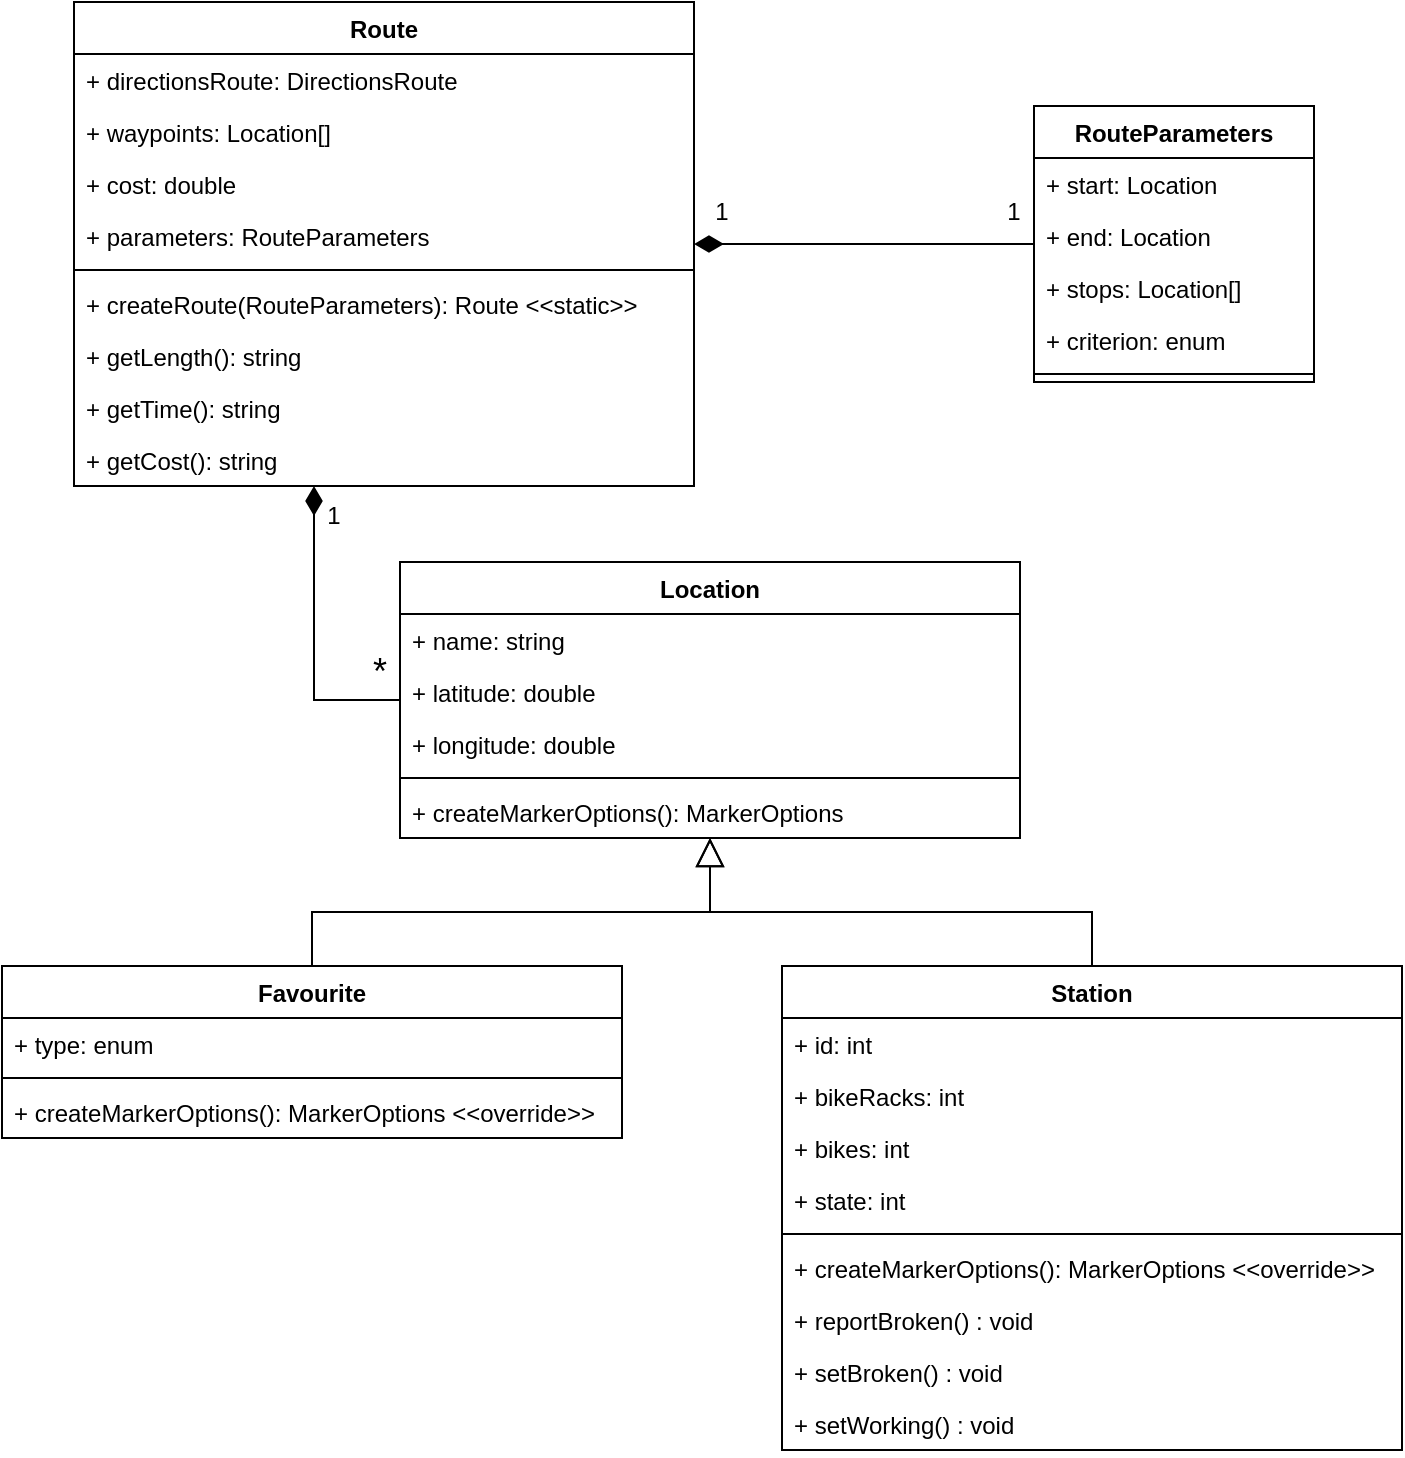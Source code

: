 <mxfile version="15.6.8" type="device"><diagram id="C5RBs43oDa-KdzZeNtuy" name="Page-1"><mxGraphModel dx="1422" dy="752" grid="1" gridSize="10" guides="1" tooltips="1" connect="1" arrows="1" fold="1" page="1" pageScale="1" pageWidth="827" pageHeight="1169" math="0" shadow="0"><root><mxCell id="WIyWlLk6GJQsqaUBKTNV-0"/><mxCell id="WIyWlLk6GJQsqaUBKTNV-1" parent="WIyWlLk6GJQsqaUBKTNV-0"/><mxCell id="2iFOGh2o6Uc4nREv85gw-3" value="Location" style="swimlane;fontStyle=1;align=center;verticalAlign=top;childLayout=stackLayout;horizontal=1;startSize=26;horizontalStack=0;resizeParent=1;resizeParentMax=0;resizeLast=0;collapsible=1;marginBottom=0;" parent="WIyWlLk6GJQsqaUBKTNV-1" vertex="1"><mxGeometry x="263" y="370" width="310" height="138" as="geometry"/></mxCell><mxCell id="2iFOGh2o6Uc4nREv85gw-4" value="+ name: string&#xA;" style="text;strokeColor=none;fillColor=none;align=left;verticalAlign=top;spacingLeft=4;spacingRight=4;overflow=hidden;rotatable=0;points=[[0,0.5],[1,0.5]];portConstraint=eastwest;" parent="2iFOGh2o6Uc4nREv85gw-3" vertex="1"><mxGeometry y="26" width="310" height="26" as="geometry"/></mxCell><mxCell id="2iFOGh2o6Uc4nREv85gw-9" value="+ latitude: double&#xA;" style="text;strokeColor=none;fillColor=none;align=left;verticalAlign=top;spacingLeft=4;spacingRight=4;overflow=hidden;rotatable=0;points=[[0,0.5],[1,0.5]];portConstraint=eastwest;" parent="2iFOGh2o6Uc4nREv85gw-3" vertex="1"><mxGeometry y="52" width="310" height="26" as="geometry"/></mxCell><mxCell id="2iFOGh2o6Uc4nREv85gw-7" value="+ longitude: double&#xA;" style="text;strokeColor=none;fillColor=none;align=left;verticalAlign=top;spacingLeft=4;spacingRight=4;overflow=hidden;rotatable=0;points=[[0,0.5],[1,0.5]];portConstraint=eastwest;" parent="2iFOGh2o6Uc4nREv85gw-3" vertex="1"><mxGeometry y="78" width="310" height="26" as="geometry"/></mxCell><mxCell id="2iFOGh2o6Uc4nREv85gw-5" value="" style="line;strokeWidth=1;fillColor=none;align=left;verticalAlign=middle;spacingTop=-1;spacingLeft=3;spacingRight=3;rotatable=0;labelPosition=right;points=[];portConstraint=eastwest;" parent="2iFOGh2o6Uc4nREv85gw-3" vertex="1"><mxGeometry y="104" width="310" height="8" as="geometry"/></mxCell><mxCell id="2iFOGh2o6Uc4nREv85gw-42" value="+ createMarkerOptions(): MarkerOptions" style="text;strokeColor=none;fillColor=none;align=left;verticalAlign=top;spacingLeft=4;spacingRight=4;overflow=hidden;rotatable=0;points=[[0,0.5],[1,0.5]];portConstraint=eastwest;" parent="2iFOGh2o6Uc4nREv85gw-3" vertex="1"><mxGeometry y="112" width="310" height="26" as="geometry"/></mxCell><mxCell id="2iFOGh2o6Uc4nREv85gw-59" style="edgeStyle=orthogonalEdgeStyle;rounded=0;orthogonalLoop=1;jettySize=auto;html=1;exitX=0.5;exitY=0;exitDx=0;exitDy=0;fontSize=12;endArrow=block;endFill=0;endSize=12;" parent="WIyWlLk6GJQsqaUBKTNV-1" source="2iFOGh2o6Uc4nREv85gw-10" target="2iFOGh2o6Uc4nREv85gw-3" edge="1"><mxGeometry relative="1" as="geometry"/></mxCell><mxCell id="2iFOGh2o6Uc4nREv85gw-10" value="Station" style="swimlane;fontStyle=1;align=center;verticalAlign=top;childLayout=stackLayout;horizontal=1;startSize=26;horizontalStack=0;resizeParent=1;resizeParentMax=0;resizeLast=0;collapsible=1;marginBottom=0;" parent="WIyWlLk6GJQsqaUBKTNV-1" vertex="1"><mxGeometry x="454" y="572" width="310" height="242" as="geometry"/></mxCell><mxCell id="2iFOGh2o6Uc4nREv85gw-33" value="+ id: int&#xA;" style="text;strokeColor=none;fillColor=none;align=left;verticalAlign=top;spacingLeft=4;spacingRight=4;overflow=hidden;rotatable=0;points=[[0,0.5],[1,0.5]];portConstraint=eastwest;" parent="2iFOGh2o6Uc4nREv85gw-10" vertex="1"><mxGeometry y="26" width="310" height="26" as="geometry"/></mxCell><mxCell id="2iFOGh2o6Uc4nREv85gw-11" value="+ bikeRacks: int" style="text;strokeColor=none;fillColor=none;align=left;verticalAlign=top;spacingLeft=4;spacingRight=4;overflow=hidden;rotatable=0;points=[[0,0.5],[1,0.5]];portConstraint=eastwest;" parent="2iFOGh2o6Uc4nREv85gw-10" vertex="1"><mxGeometry y="52" width="310" height="26" as="geometry"/></mxCell><mxCell id="2iFOGh2o6Uc4nREv85gw-16" value="+ bikes: int" style="text;strokeColor=none;fillColor=none;align=left;verticalAlign=top;spacingLeft=4;spacingRight=4;overflow=hidden;rotatable=0;points=[[0,0.5],[1,0.5]];portConstraint=eastwest;" parent="2iFOGh2o6Uc4nREv85gw-10" vertex="1"><mxGeometry y="78" width="310" height="26" as="geometry"/></mxCell><mxCell id="2iFOGh2o6Uc4nREv85gw-35" value="+ state: int" style="text;strokeColor=none;fillColor=none;align=left;verticalAlign=top;spacingLeft=4;spacingRight=4;overflow=hidden;rotatable=0;points=[[0,0.5],[1,0.5]];portConstraint=eastwest;" parent="2iFOGh2o6Uc4nREv85gw-10" vertex="1"><mxGeometry y="104" width="310" height="26" as="geometry"/></mxCell><mxCell id="2iFOGh2o6Uc4nREv85gw-14" value="" style="line;strokeWidth=1;fillColor=none;align=left;verticalAlign=middle;spacingTop=-1;spacingLeft=3;spacingRight=3;rotatable=0;labelPosition=right;points=[];portConstraint=eastwest;" parent="2iFOGh2o6Uc4nREv85gw-10" vertex="1"><mxGeometry y="130" width="310" height="8" as="geometry"/></mxCell><mxCell id="2iFOGh2o6Uc4nREv85gw-57" value="+ createMarkerOptions(): MarkerOptions &lt;&lt;override&gt;&gt;" style="text;strokeColor=none;fillColor=none;align=left;verticalAlign=top;spacingLeft=4;spacingRight=4;overflow=hidden;rotatable=0;points=[[0,0.5],[1,0.5]];portConstraint=eastwest;" parent="2iFOGh2o6Uc4nREv85gw-10" vertex="1"><mxGeometry y="138" width="310" height="26" as="geometry"/></mxCell><mxCell id="2iFOGh2o6Uc4nREv85gw-15" value="+ reportBroken() : void" style="text;strokeColor=none;fillColor=none;align=left;verticalAlign=top;spacingLeft=4;spacingRight=4;overflow=hidden;rotatable=0;points=[[0,0.5],[1,0.5]];portConstraint=eastwest;" parent="2iFOGh2o6Uc4nREv85gw-10" vertex="1"><mxGeometry y="164" width="310" height="26" as="geometry"/></mxCell><mxCell id="2iFOGh2o6Uc4nREv85gw-18" value="+ setBroken() : void" style="text;strokeColor=none;fillColor=none;align=left;verticalAlign=top;spacingLeft=4;spacingRight=4;overflow=hidden;rotatable=0;points=[[0,0.5],[1,0.5]];portConstraint=eastwest;" parent="2iFOGh2o6Uc4nREv85gw-10" vertex="1"><mxGeometry y="190" width="310" height="26" as="geometry"/></mxCell><mxCell id="2iFOGh2o6Uc4nREv85gw-19" value="+ setWorking() : void" style="text;strokeColor=none;fillColor=none;align=left;verticalAlign=top;spacingLeft=4;spacingRight=4;overflow=hidden;rotatable=0;points=[[0,0.5],[1,0.5]];portConstraint=eastwest;" parent="2iFOGh2o6Uc4nREv85gw-10" vertex="1"><mxGeometry y="216" width="310" height="26" as="geometry"/></mxCell><mxCell id="2iFOGh2o6Uc4nREv85gw-58" style="edgeStyle=orthogonalEdgeStyle;rounded=0;orthogonalLoop=1;jettySize=auto;html=1;exitX=0.5;exitY=0;exitDx=0;exitDy=0;fontSize=12;endArrow=block;endFill=0;endSize=12;" parent="WIyWlLk6GJQsqaUBKTNV-1" source="2iFOGh2o6Uc4nREv85gw-21" target="2iFOGh2o6Uc4nREv85gw-3" edge="1"><mxGeometry relative="1" as="geometry"/></mxCell><mxCell id="2iFOGh2o6Uc4nREv85gw-21" value="Favourite" style="swimlane;fontStyle=1;align=center;verticalAlign=top;childLayout=stackLayout;horizontal=1;startSize=26;horizontalStack=0;resizeParent=1;resizeParentMax=0;resizeLast=0;collapsible=1;marginBottom=0;" parent="WIyWlLk6GJQsqaUBKTNV-1" vertex="1"><mxGeometry x="64" y="572" width="310" height="86" as="geometry"><mxRectangle x="320" y="290" width="80" height="26" as="alternateBounds"/></mxGeometry></mxCell><mxCell id="2iFOGh2o6Uc4nREv85gw-29" value="+ type: enum&#xA;" style="text;strokeColor=none;fillColor=none;align=left;verticalAlign=top;spacingLeft=4;spacingRight=4;overflow=hidden;rotatable=0;points=[[0,0.5],[1,0.5]];portConstraint=eastwest;" parent="2iFOGh2o6Uc4nREv85gw-21" vertex="1"><mxGeometry y="26" width="310" height="26" as="geometry"/></mxCell><mxCell id="2iFOGh2o6Uc4nREv85gw-25" value="" style="line;strokeWidth=1;fillColor=none;align=left;verticalAlign=middle;spacingTop=-1;spacingLeft=3;spacingRight=3;rotatable=0;labelPosition=right;points=[];portConstraint=eastwest;" parent="2iFOGh2o6Uc4nREv85gw-21" vertex="1"><mxGeometry y="52" width="310" height="8" as="geometry"/></mxCell><mxCell id="2iFOGh2o6Uc4nREv85gw-55" value="+ createMarkerOptions(): MarkerOptions &lt;&lt;override&gt;&gt;" style="text;strokeColor=none;fillColor=none;align=left;verticalAlign=top;spacingLeft=4;spacingRight=4;overflow=hidden;rotatable=0;points=[[0,0.5],[1,0.5]];portConstraint=eastwest;" parent="2iFOGh2o6Uc4nREv85gw-21" vertex="1"><mxGeometry y="60" width="310" height="26" as="geometry"/></mxCell><mxCell id="2iFOGh2o6Uc4nREv85gw-36" value="RouteParameters" style="swimlane;fontStyle=1;align=center;verticalAlign=top;childLayout=stackLayout;horizontal=1;startSize=26;horizontalStack=0;resizeParent=1;resizeParentMax=0;resizeLast=0;collapsible=1;marginBottom=0;" parent="WIyWlLk6GJQsqaUBKTNV-1" vertex="1"><mxGeometry x="580" y="142" width="140" height="138" as="geometry"><mxRectangle x="320" y="290" width="80" height="26" as="alternateBounds"/></mxGeometry></mxCell><mxCell id="2iFOGh2o6Uc4nREv85gw-37" value="+ start: Location" style="text;strokeColor=none;fillColor=none;align=left;verticalAlign=top;spacingLeft=4;spacingRight=4;overflow=hidden;rotatable=0;points=[[0,0.5],[1,0.5]];portConstraint=eastwest;" parent="2iFOGh2o6Uc4nREv85gw-36" vertex="1"><mxGeometry y="26" width="140" height="26" as="geometry"/></mxCell><mxCell id="2iFOGh2o6Uc4nREv85gw-39" value="+ end: Location" style="text;strokeColor=none;fillColor=none;align=left;verticalAlign=top;spacingLeft=4;spacingRight=4;overflow=hidden;rotatable=0;points=[[0,0.5],[1,0.5]];portConstraint=eastwest;" parent="2iFOGh2o6Uc4nREv85gw-36" vertex="1"><mxGeometry y="52" width="140" height="26" as="geometry"/></mxCell><mxCell id="2iFOGh2o6Uc4nREv85gw-40" value="+ stops: Location[]" style="text;strokeColor=none;fillColor=none;align=left;verticalAlign=top;spacingLeft=4;spacingRight=4;overflow=hidden;rotatable=0;points=[[0,0.5],[1,0.5]];portConstraint=eastwest;" parent="2iFOGh2o6Uc4nREv85gw-36" vertex="1"><mxGeometry y="78" width="140" height="26" as="geometry"/></mxCell><mxCell id="2iFOGh2o6Uc4nREv85gw-41" value="+ criterion: enum" style="text;strokeColor=none;fillColor=none;align=left;verticalAlign=top;spacingLeft=4;spacingRight=4;overflow=hidden;rotatable=0;points=[[0,0.5],[1,0.5]];portConstraint=eastwest;" parent="2iFOGh2o6Uc4nREv85gw-36" vertex="1"><mxGeometry y="104" width="140" height="26" as="geometry"/></mxCell><mxCell id="2iFOGh2o6Uc4nREv85gw-38" value="" style="line;strokeWidth=1;fillColor=none;align=left;verticalAlign=middle;spacingTop=-1;spacingLeft=3;spacingRight=3;rotatable=0;labelPosition=right;points=[];portConstraint=eastwest;" parent="2iFOGh2o6Uc4nREv85gw-36" vertex="1"><mxGeometry y="130" width="140" height="8" as="geometry"/></mxCell><mxCell id="2iFOGh2o6Uc4nREv85gw-43" value="Route" style="swimlane;fontStyle=1;align=center;verticalAlign=top;childLayout=stackLayout;horizontal=1;startSize=26;horizontalStack=0;resizeParent=1;resizeParentMax=0;resizeLast=0;collapsible=1;marginBottom=0;" parent="WIyWlLk6GJQsqaUBKTNV-1" vertex="1"><mxGeometry x="100" y="90" width="310" height="242" as="geometry"><mxRectangle x="320" y="290" width="80" height="26" as="alternateBounds"/></mxGeometry></mxCell><mxCell id="2iFOGh2o6Uc4nREv85gw-44" value="+ directionsRoute: DirectionsRoute" style="text;strokeColor=none;fillColor=none;align=left;verticalAlign=top;spacingLeft=4;spacingRight=4;overflow=hidden;rotatable=0;points=[[0,0.5],[1,0.5]];portConstraint=eastwest;fontStyle=0;fontSize=12;" parent="2iFOGh2o6Uc4nREv85gw-43" vertex="1"><mxGeometry y="26" width="310" height="26" as="geometry"/></mxCell><mxCell id="2iFOGh2o6Uc4nREv85gw-50" value="+ waypoints: Location[]" style="text;strokeColor=none;fillColor=none;align=left;verticalAlign=top;spacingLeft=4;spacingRight=4;overflow=hidden;rotatable=0;points=[[0,0.5],[1,0.5]];portConstraint=eastwest;" parent="2iFOGh2o6Uc4nREv85gw-43" vertex="1"><mxGeometry y="52" width="310" height="26" as="geometry"/></mxCell><mxCell id="2iFOGh2o6Uc4nREv85gw-45" value="+ cost: double" style="text;strokeColor=none;fillColor=none;align=left;verticalAlign=top;spacingLeft=4;spacingRight=4;overflow=hidden;rotatable=0;points=[[0,0.5],[1,0.5]];portConstraint=eastwest;" parent="2iFOGh2o6Uc4nREv85gw-43" vertex="1"><mxGeometry y="78" width="310" height="26" as="geometry"/></mxCell><mxCell id="2iFOGh2o6Uc4nREv85gw-62" value="+ parameters: RouteParameters" style="text;strokeColor=none;fillColor=none;align=left;verticalAlign=top;spacingLeft=4;spacingRight=4;overflow=hidden;rotatable=0;points=[[0,0.5],[1,0.5]];portConstraint=eastwest;" parent="2iFOGh2o6Uc4nREv85gw-43" vertex="1"><mxGeometry y="104" width="310" height="26" as="geometry"/></mxCell><mxCell id="2iFOGh2o6Uc4nREv85gw-48" value="" style="line;strokeWidth=1;fillColor=none;align=left;verticalAlign=middle;spacingTop=-1;spacingLeft=3;spacingRight=3;rotatable=0;labelPosition=right;points=[];portConstraint=eastwest;" parent="2iFOGh2o6Uc4nREv85gw-43" vertex="1"><mxGeometry y="130" width="310" height="8" as="geometry"/></mxCell><mxCell id="2iFOGh2o6Uc4nREv85gw-6" value="+ createRoute(RouteParameters): Route &lt;&lt;static&gt;&gt;" style="text;strokeColor=none;fillColor=none;align=left;verticalAlign=top;spacingLeft=4;spacingRight=4;overflow=hidden;rotatable=0;points=[[0,0.5],[1,0.5]];portConstraint=eastwest;" parent="2iFOGh2o6Uc4nREv85gw-43" vertex="1"><mxGeometry y="138" width="310" height="26" as="geometry"/></mxCell><mxCell id="2iFOGh2o6Uc4nREv85gw-49" value="+ getLength(): string" style="text;strokeColor=none;fillColor=none;align=left;verticalAlign=top;spacingLeft=4;spacingRight=4;overflow=hidden;rotatable=0;points=[[0,0.5],[1,0.5]];portConstraint=eastwest;" parent="2iFOGh2o6Uc4nREv85gw-43" vertex="1"><mxGeometry y="164" width="310" height="26" as="geometry"/></mxCell><mxCell id="2iFOGh2o6Uc4nREv85gw-52" value="+ getTime(): string" style="text;strokeColor=none;fillColor=none;align=left;verticalAlign=top;spacingLeft=4;spacingRight=4;overflow=hidden;rotatable=0;points=[[0,0.5],[1,0.5]];portConstraint=eastwest;" parent="2iFOGh2o6Uc4nREv85gw-43" vertex="1"><mxGeometry y="190" width="310" height="26" as="geometry"/></mxCell><mxCell id="2iFOGh2o6Uc4nREv85gw-51" value="+ getCost(): string" style="text;strokeColor=none;fillColor=none;align=left;verticalAlign=top;spacingLeft=4;spacingRight=4;overflow=hidden;rotatable=0;points=[[0,0.5],[1,0.5]];portConstraint=eastwest;" parent="2iFOGh2o6Uc4nREv85gw-43" vertex="1"><mxGeometry y="216" width="310" height="26" as="geometry"/></mxCell><mxCell id="2iFOGh2o6Uc4nREv85gw-63" style="edgeStyle=orthogonalEdgeStyle;rounded=0;orthogonalLoop=1;jettySize=auto;html=1;fontSize=12;endArrow=diamondThin;endFill=1;strokeWidth=1;endSize=12;" parent="WIyWlLk6GJQsqaUBKTNV-1" source="2iFOGh2o6Uc4nREv85gw-36" target="2iFOGh2o6Uc4nREv85gw-43" edge="1"><mxGeometry relative="1" as="geometry"/></mxCell><mxCell id="2iFOGh2o6Uc4nREv85gw-65" value="1" style="text;html=1;strokeColor=none;fillColor=none;align=center;verticalAlign=middle;whiteSpace=wrap;rounded=0;fontSize=12;" parent="WIyWlLk6GJQsqaUBKTNV-1" vertex="1"><mxGeometry x="414" y="180" width="20" height="30" as="geometry"/></mxCell><mxCell id="2iFOGh2o6Uc4nREv85gw-66" value="1" style="text;html=1;strokeColor=none;fillColor=none;align=center;verticalAlign=middle;whiteSpace=wrap;rounded=0;fontSize=12;" parent="WIyWlLk6GJQsqaUBKTNV-1" vertex="1"><mxGeometry x="560" y="180" width="20" height="30" as="geometry"/></mxCell><mxCell id="q2tgC7Eop1UMUYxyXUKn-0" style="edgeStyle=orthogonalEdgeStyle;rounded=0;orthogonalLoop=1;jettySize=auto;html=1;fontSize=12;endArrow=diamondThin;endFill=1;strokeWidth=1;endSize=12;exitX=0;exitY=0.5;exitDx=0;exitDy=0;" edge="1" parent="WIyWlLk6GJQsqaUBKTNV-1" source="2iFOGh2o6Uc4nREv85gw-3" target="2iFOGh2o6Uc4nREv85gw-43"><mxGeometry relative="1" as="geometry"><mxPoint x="559" y="221" as="sourcePoint"/><mxPoint x="459" y="221" as="targetPoint"/><Array as="points"><mxPoint x="220" y="439"/></Array></mxGeometry></mxCell><mxCell id="q2tgC7Eop1UMUYxyXUKn-2" value="1" style="text;html=1;strokeColor=none;fillColor=none;align=center;verticalAlign=middle;whiteSpace=wrap;rounded=0;fontSize=12;" vertex="1" parent="WIyWlLk6GJQsqaUBKTNV-1"><mxGeometry x="220" y="332" width="20" height="30" as="geometry"/></mxCell><mxCell id="q2tgC7Eop1UMUYxyXUKn-4" value="*" style="text;html=1;strokeColor=none;fillColor=none;align=center;verticalAlign=middle;whiteSpace=wrap;rounded=0;fontSize=18;" vertex="1" parent="WIyWlLk6GJQsqaUBKTNV-1"><mxGeometry x="243" y="410" width="20" height="30" as="geometry"/></mxCell></root></mxGraphModel></diagram></mxfile>